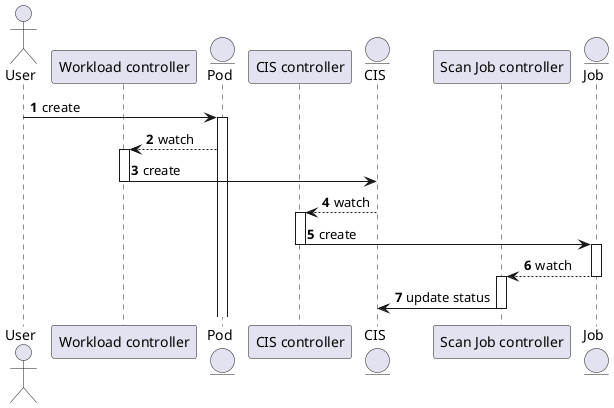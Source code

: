 @startuml
autonumber
actor       User       as user
participant "Workload controller" as wc
entity      Pod      as pod
participant "CIS controller" as cc
entity      CIS      as cis
participant "Scan Job controller" as jc
entity      Job      as job

user -> pod : create
activate pod 

wc <-- pod : watch
activate wc
wc -> cis : create
deactivate wc

cc <-- cis : watch
activate cc
cc -> job : create
deactivate cc
activate job

jc <-- job: watch
deactivate job
activate jc
jc -> cis : update status
deactivate jc

@enduml
